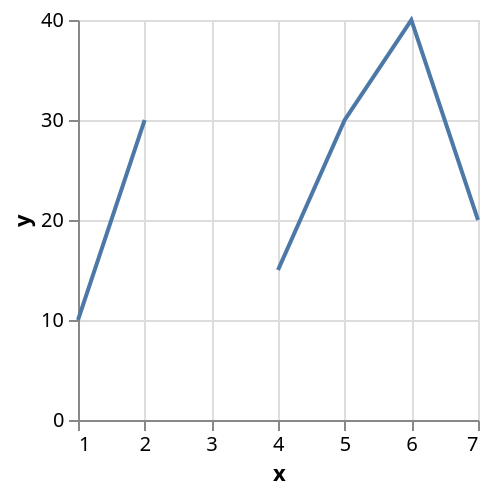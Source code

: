 {
  "$schema": "https://vega.github.io/schema/vega-lite/v4.json",
  "data": {
    "values": [
      {"x": 1, "y": 10},
      {"x": 2, "y": 30},
      {"x": 3, "y": null},
      {"x": 4, "y": 15},
      {"x": 5, "y": 30},
      {"x": 6, "y": 40},
      {"x": 7, "y": 20}
    ]
  },
  "mark": "line",
  "encoding": {
    "x": {"field": "x", "type": "quantitative"},
    "y": {"field": "y", "type": "quantitative"}
  },
  "autosize": {"type": "pad"}
}